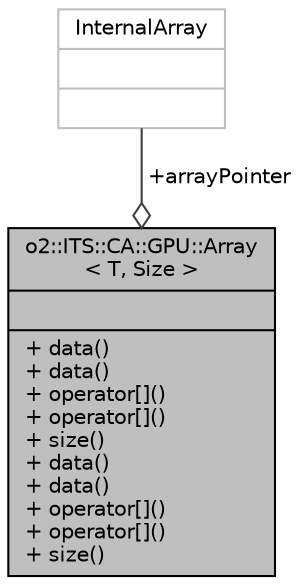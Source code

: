 digraph "o2::ITS::CA::GPU::Array&lt; T, Size &gt;"
{
 // INTERACTIVE_SVG=YES
  bgcolor="transparent";
  edge [fontname="Helvetica",fontsize="10",labelfontname="Helvetica",labelfontsize="10"];
  node [fontname="Helvetica",fontsize="10",shape=record];
  Node1 [label="{o2::ITS::CA::GPU::Array\l\< T, Size \>\n||+ data()\l+ data()\l+ operator[]()\l+ operator[]()\l+ size()\l+ data()\l+ data()\l+ operator[]()\l+ operator[]()\l+ size()\l}",height=0.2,width=0.4,color="black", fillcolor="grey75", style="filled" fontcolor="black"];
  Node2 -> Node1 [color="grey25",fontsize="10",style="solid",label=" +arrayPointer" ,arrowhead="odiamond",fontname="Helvetica"];
  Node2 [label="{InternalArray\n||}",height=0.2,width=0.4,color="grey75"];
}
